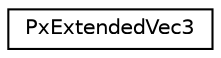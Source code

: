 digraph "Graphical Class Hierarchy"
{
  edge [fontname="Helvetica",fontsize="10",labelfontname="Helvetica",labelfontsize="10"];
  node [fontname="Helvetica",fontsize="10",shape=record];
  rankdir="LR";
  Node0 [label="PxExtendedVec3",height=0.2,width=0.4,color="black", fillcolor="white", style="filled",URL="$structPxExtendedVec3.html"];
}
